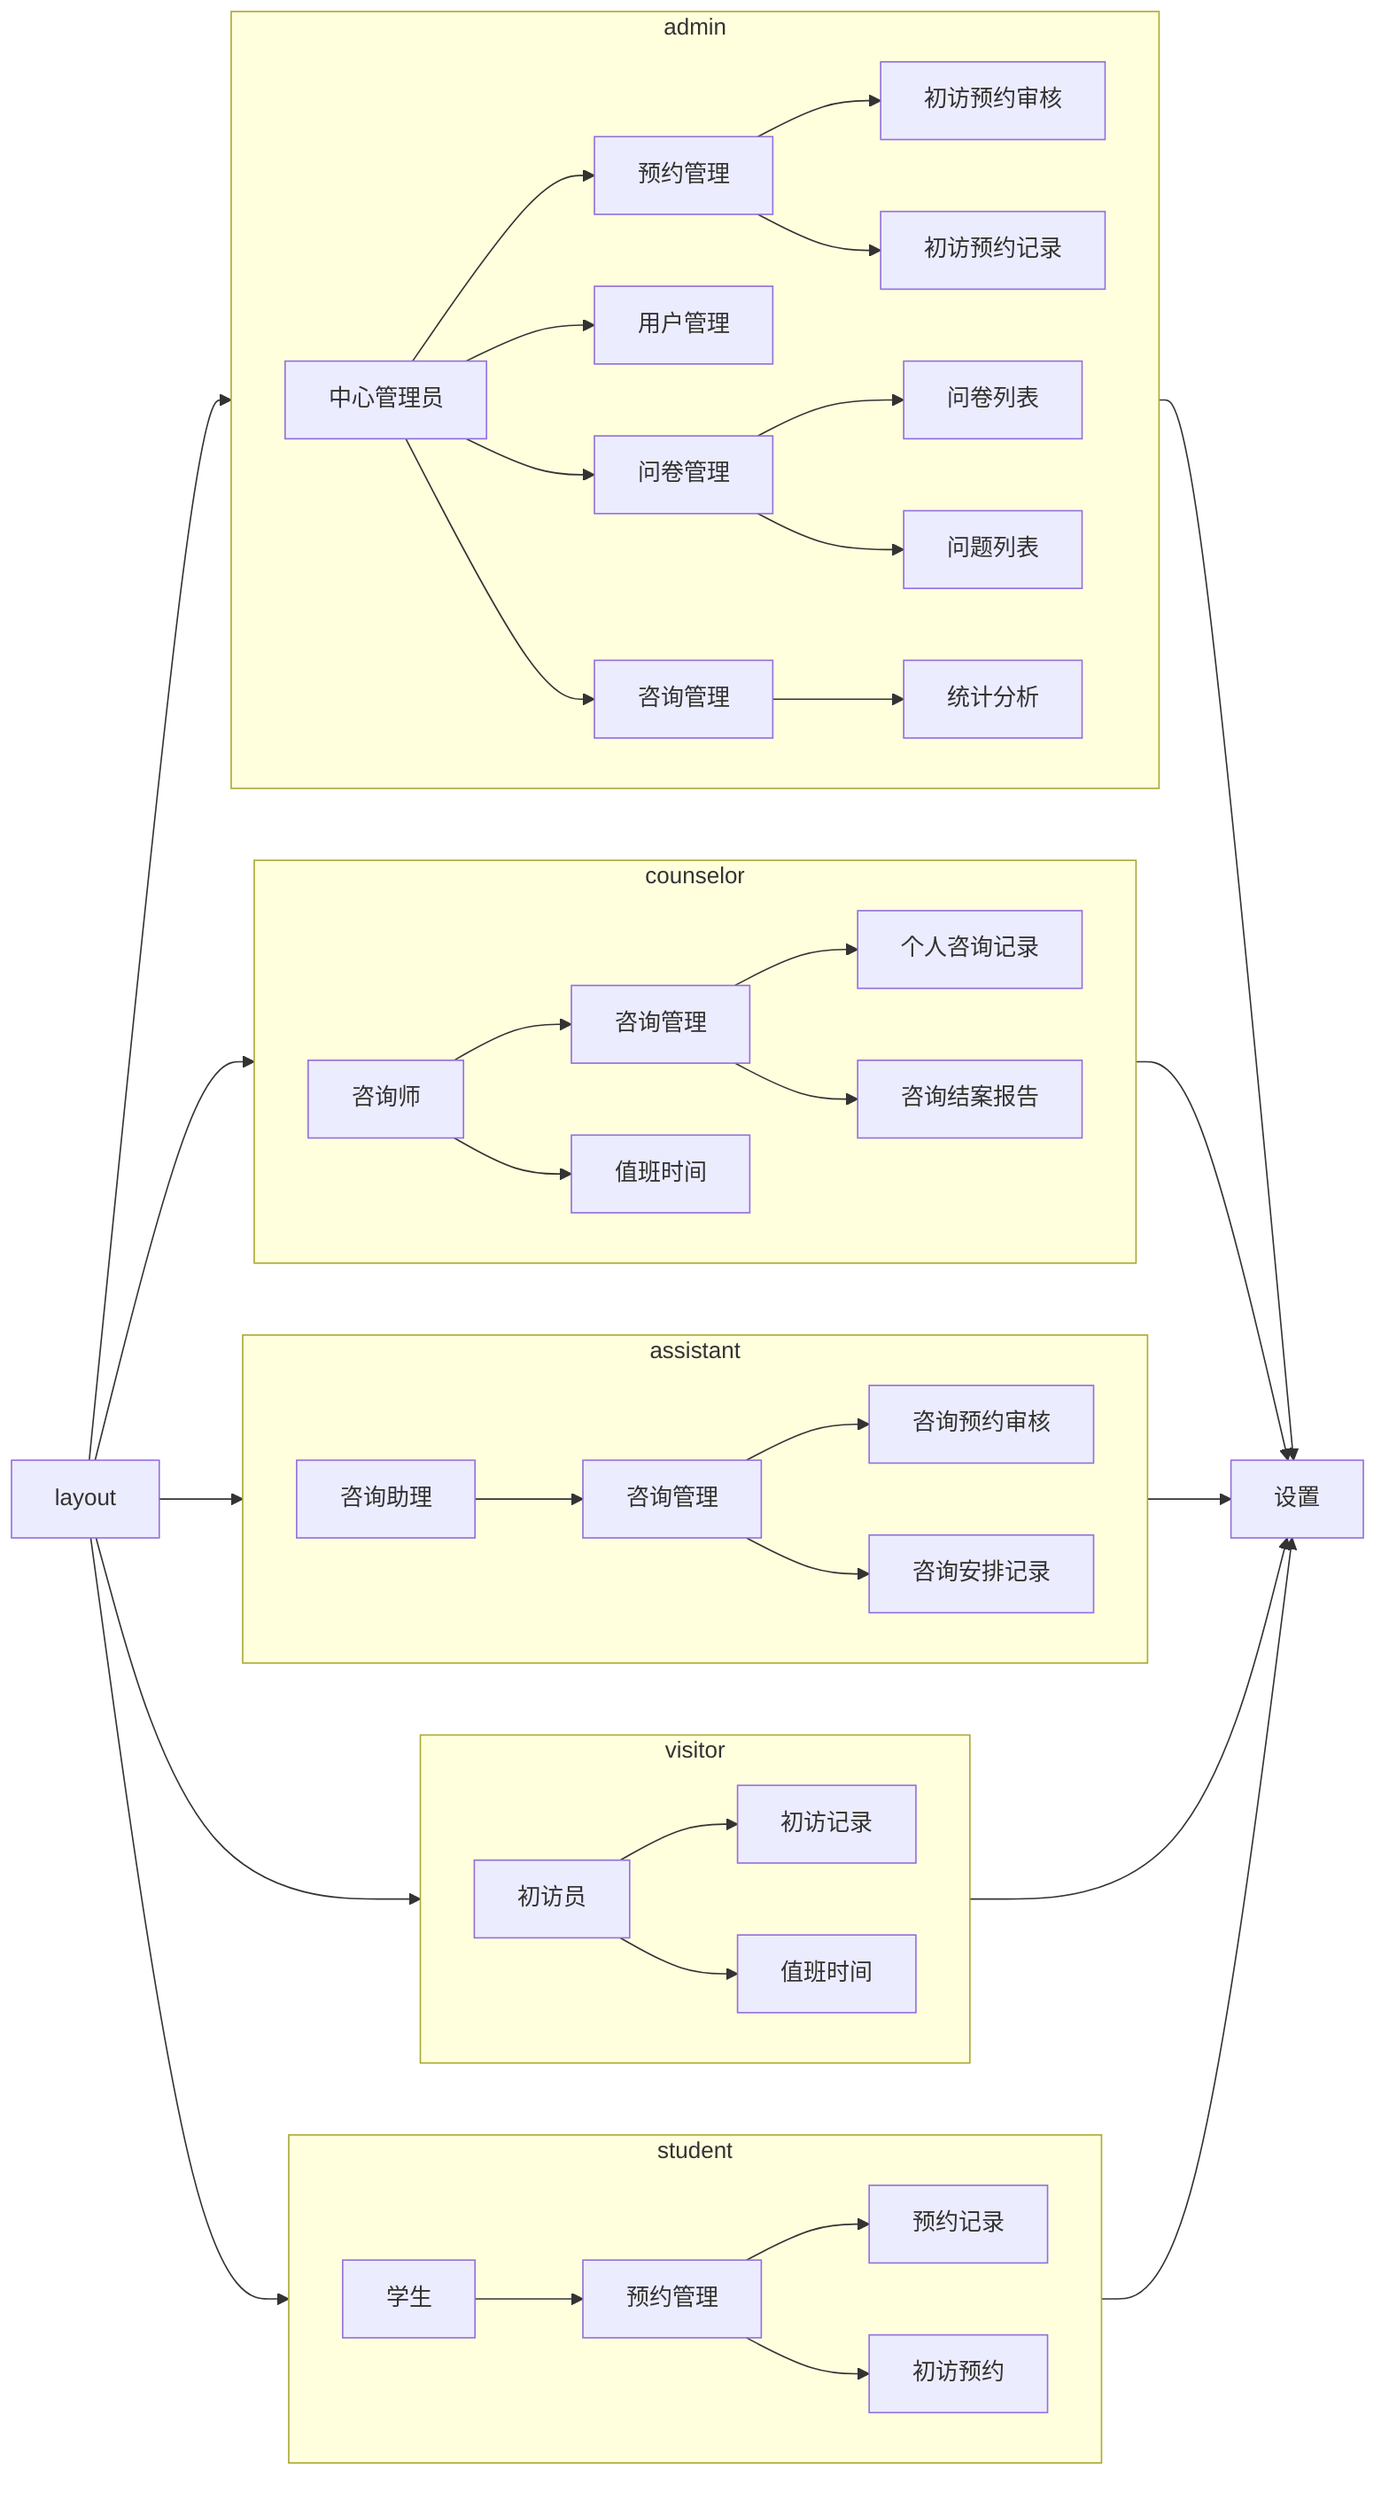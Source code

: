 flowchart LR
    A[layout] --> admin[admin]
    A --> counselor[counselor]
    A --> assistant[assistant]
    A --> visitor[visitor]
    A --> student[student]
    %% admin -- 中心管理员
    subgraph admin
        direction LR
        B[中心管理员] --> H[预约管理] --> L[初访预约审核]
        H --> M[初访预约记录]
        B --> U[用户管理]
        B --> V[问卷管理] --> W[问卷列表]
        V --> X[问题列表]
        B --> Z[咨询管理] --> AA[统计分析]
    end
    %% counselor -- 咨询师
    subgraph counselor
        direction LR
        C[咨询师] --> K[咨询管理] --> S[个人咨询记录]
        K --> T[咨询结案报告]
        C --> N[值班时间]
    end
    %% assistant -- 咨询助理
    subgraph assistant
        direction LR
        D[咨询助理] --> J[咨询管理] --> P[咨询预约审核]
        J --> R[咨询安排记录]
    end
    %% visitor -- 初访员
    subgraph visitor
        direction LR
        E[初访员] --> I[初访记录]
        E --> O[值班时间]
    end
    %% student -- 学生
    subgraph student
        direction LR
        F[学生] --> G[预约管理] --> Q[预约记录]
        G --> Y[初访预约]
    end
    %% settings
    admin --> BB[设置]
    counselor --> BB
    assistant --> BB
    visitor --> BB
    student --> BB